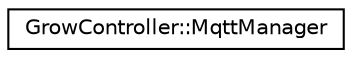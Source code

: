 digraph "Gráfico de Hierarquia de Classes"
{
 // LATEX_PDF_SIZE
  edge [fontname="Helvetica",fontsize="10",labelfontname="Helvetica",labelfontsize="10"];
  node [fontname="Helvetica",fontsize="10",shape=record];
  rankdir="LR";
  Node0 [label="GrowController::MqttManager",height=0.2,width=0.4,color="black", fillcolor="white", style="filled",URL="$classGrowController_1_1MqttManager.html",tooltip=" "];
}
